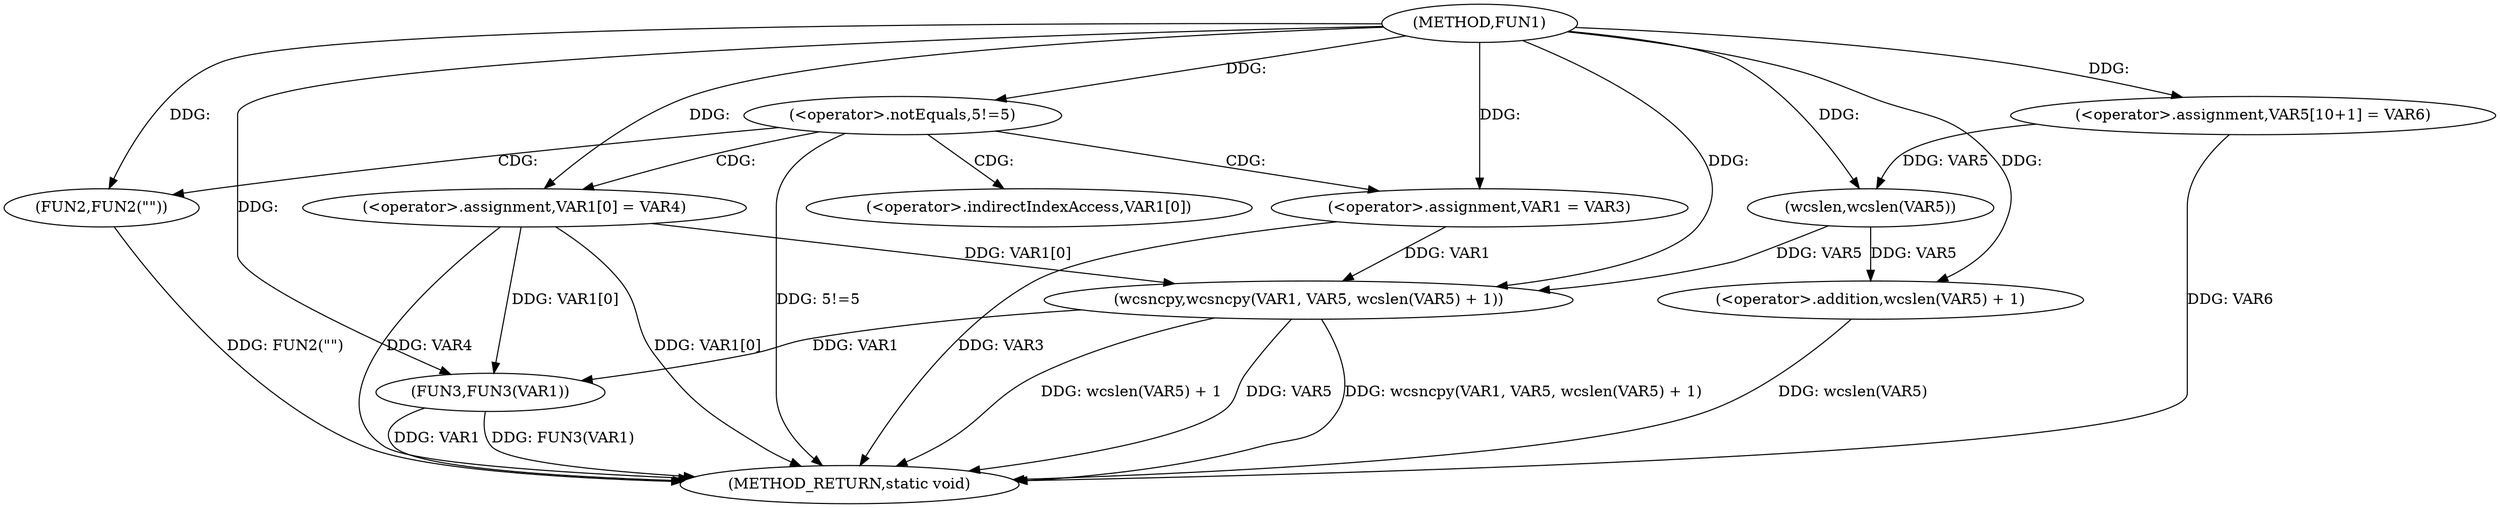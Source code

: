 digraph FUN1 {  
"1000100" [label = "(METHOD,FUN1)" ]
"1000136" [label = "(METHOD_RETURN,static void)" ]
"1000106" [label = "(<operator>.notEquals,5!=5)" ]
"1000110" [label = "(FUN2,FUN2(\"\"))" ]
"1000114" [label = "(<operator>.assignment,VAR1 = VAR3)" ]
"1000117" [label = "(<operator>.assignment,VAR1[0] = VAR4)" ]
"1000124" [label = "(<operator>.assignment,VAR5[10+1] = VAR6)" ]
"1000127" [label = "(wcsncpy,wcsncpy(VAR1, VAR5, wcslen(VAR5) + 1))" ]
"1000130" [label = "(<operator>.addition,wcslen(VAR5) + 1)" ]
"1000131" [label = "(wcslen,wcslen(VAR5))" ]
"1000134" [label = "(FUN3,FUN3(VAR1))" ]
"1000118" [label = "(<operator>.indirectIndexAccess,VAR1[0])" ]
  "1000117" -> "1000136"  [ label = "DDG: VAR4"] 
  "1000127" -> "1000136"  [ label = "DDG: wcsncpy(VAR1, VAR5, wcslen(VAR5) + 1)"] 
  "1000117" -> "1000136"  [ label = "DDG: VAR1[0]"] 
  "1000114" -> "1000136"  [ label = "DDG: VAR3"] 
  "1000106" -> "1000136"  [ label = "DDG: 5!=5"] 
  "1000127" -> "1000136"  [ label = "DDG: wcslen(VAR5) + 1"] 
  "1000124" -> "1000136"  [ label = "DDG: VAR6"] 
  "1000127" -> "1000136"  [ label = "DDG: VAR5"] 
  "1000134" -> "1000136"  [ label = "DDG: FUN3(VAR1)"] 
  "1000134" -> "1000136"  [ label = "DDG: VAR1"] 
  "1000110" -> "1000136"  [ label = "DDG: FUN2(\"\")"] 
  "1000130" -> "1000136"  [ label = "DDG: wcslen(VAR5)"] 
  "1000100" -> "1000106"  [ label = "DDG: "] 
  "1000100" -> "1000110"  [ label = "DDG: "] 
  "1000100" -> "1000114"  [ label = "DDG: "] 
  "1000100" -> "1000117"  [ label = "DDG: "] 
  "1000100" -> "1000124"  [ label = "DDG: "] 
  "1000114" -> "1000127"  [ label = "DDG: VAR1"] 
  "1000117" -> "1000127"  [ label = "DDG: VAR1[0]"] 
  "1000100" -> "1000127"  [ label = "DDG: "] 
  "1000131" -> "1000127"  [ label = "DDG: VAR5"] 
  "1000131" -> "1000130"  [ label = "DDG: VAR5"] 
  "1000124" -> "1000131"  [ label = "DDG: VAR5"] 
  "1000100" -> "1000131"  [ label = "DDG: "] 
  "1000100" -> "1000130"  [ label = "DDG: "] 
  "1000117" -> "1000134"  [ label = "DDG: VAR1[0]"] 
  "1000127" -> "1000134"  [ label = "DDG: VAR1"] 
  "1000100" -> "1000134"  [ label = "DDG: "] 
  "1000106" -> "1000110"  [ label = "CDG: "] 
  "1000106" -> "1000117"  [ label = "CDG: "] 
  "1000106" -> "1000118"  [ label = "CDG: "] 
  "1000106" -> "1000114"  [ label = "CDG: "] 
}
